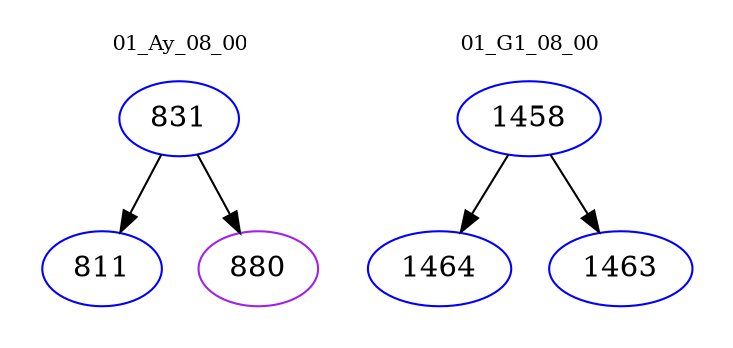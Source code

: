 digraph{
subgraph cluster_0 {
color = white
label = "01_Ay_08_00";
fontsize=10;
T0_831 [label="831", color="blue"]
T0_831 -> T0_811 [color="black"]
T0_811 [label="811", color="blue"]
T0_831 -> T0_880 [color="black"]
T0_880 [label="880", color="purple"]
}
subgraph cluster_1 {
color = white
label = "01_G1_08_00";
fontsize=10;
T1_1458 [label="1458", color="blue"]
T1_1458 -> T1_1464 [color="black"]
T1_1464 [label="1464", color="blue"]
T1_1458 -> T1_1463 [color="black"]
T1_1463 [label="1463", color="blue"]
}
}
